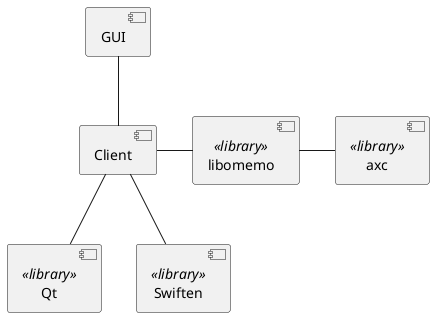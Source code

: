 @startuml
skinparam packageStyle rectangle

[GUI]
[Client]
[Qt] <<library>>
[Swiften] <<library>>
[libomemo] <<library>>
[axc] <<library>>

[GUI] -- [Client]
[Client] -- [Qt]
[Client] -- [Swiften]
[Client] - [libomemo]
[libomemo] - [axc]

@enduml

